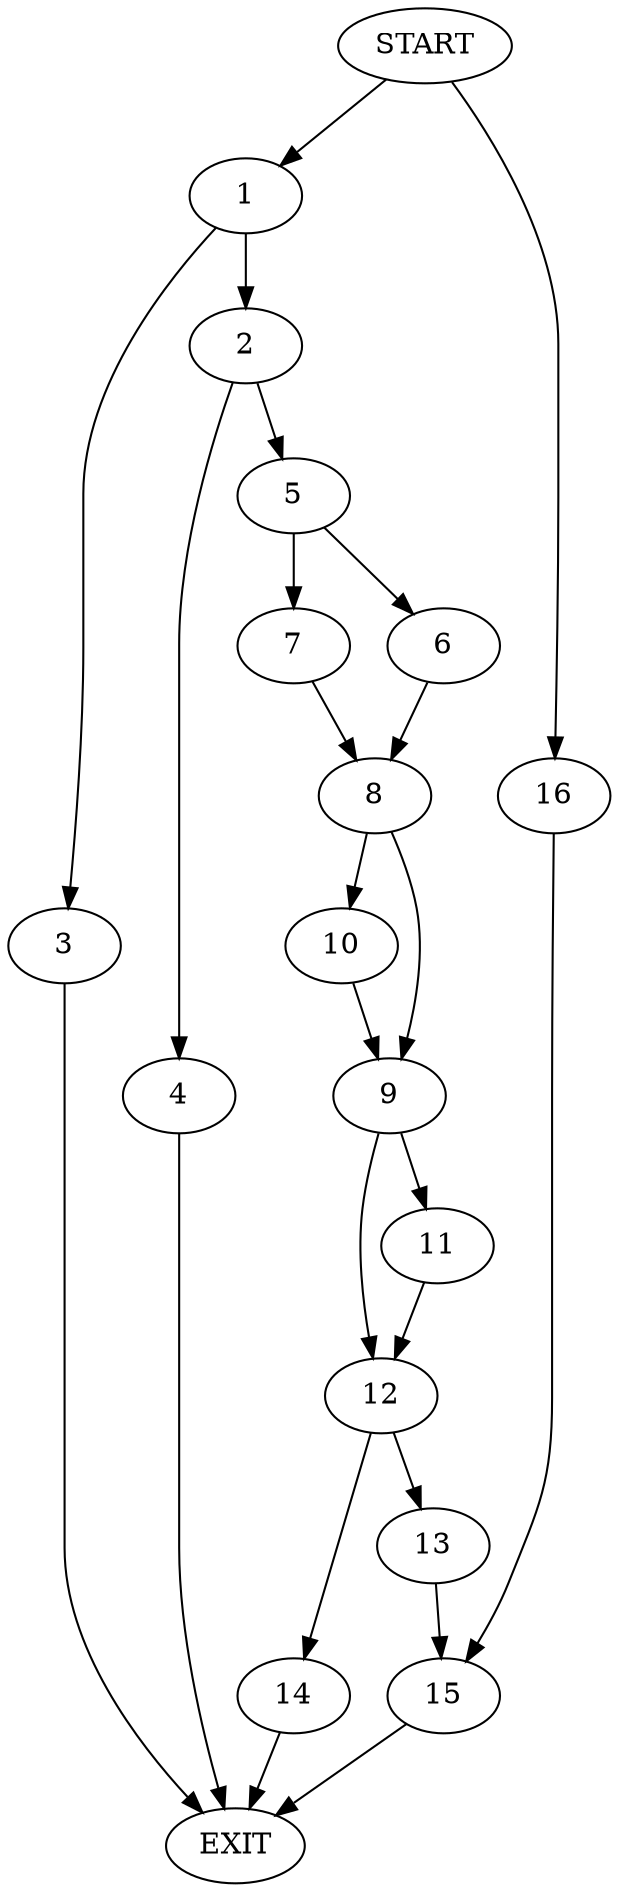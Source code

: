 digraph {
0 [label="START"]
17 [label="EXIT"]
0 -> 1
1 -> 2
1 -> 3
2 -> 4
2 -> 5
3 -> 17
5 -> 6
5 -> 7
4 -> 17
7 -> 8
6 -> 8
8 -> 9
8 -> 10
10 -> 9
9 -> 11
9 -> 12
11 -> 12
12 -> 13
12 -> 14
13 -> 15
14 -> 17
15 -> 17
0 -> 16
16 -> 15
}
